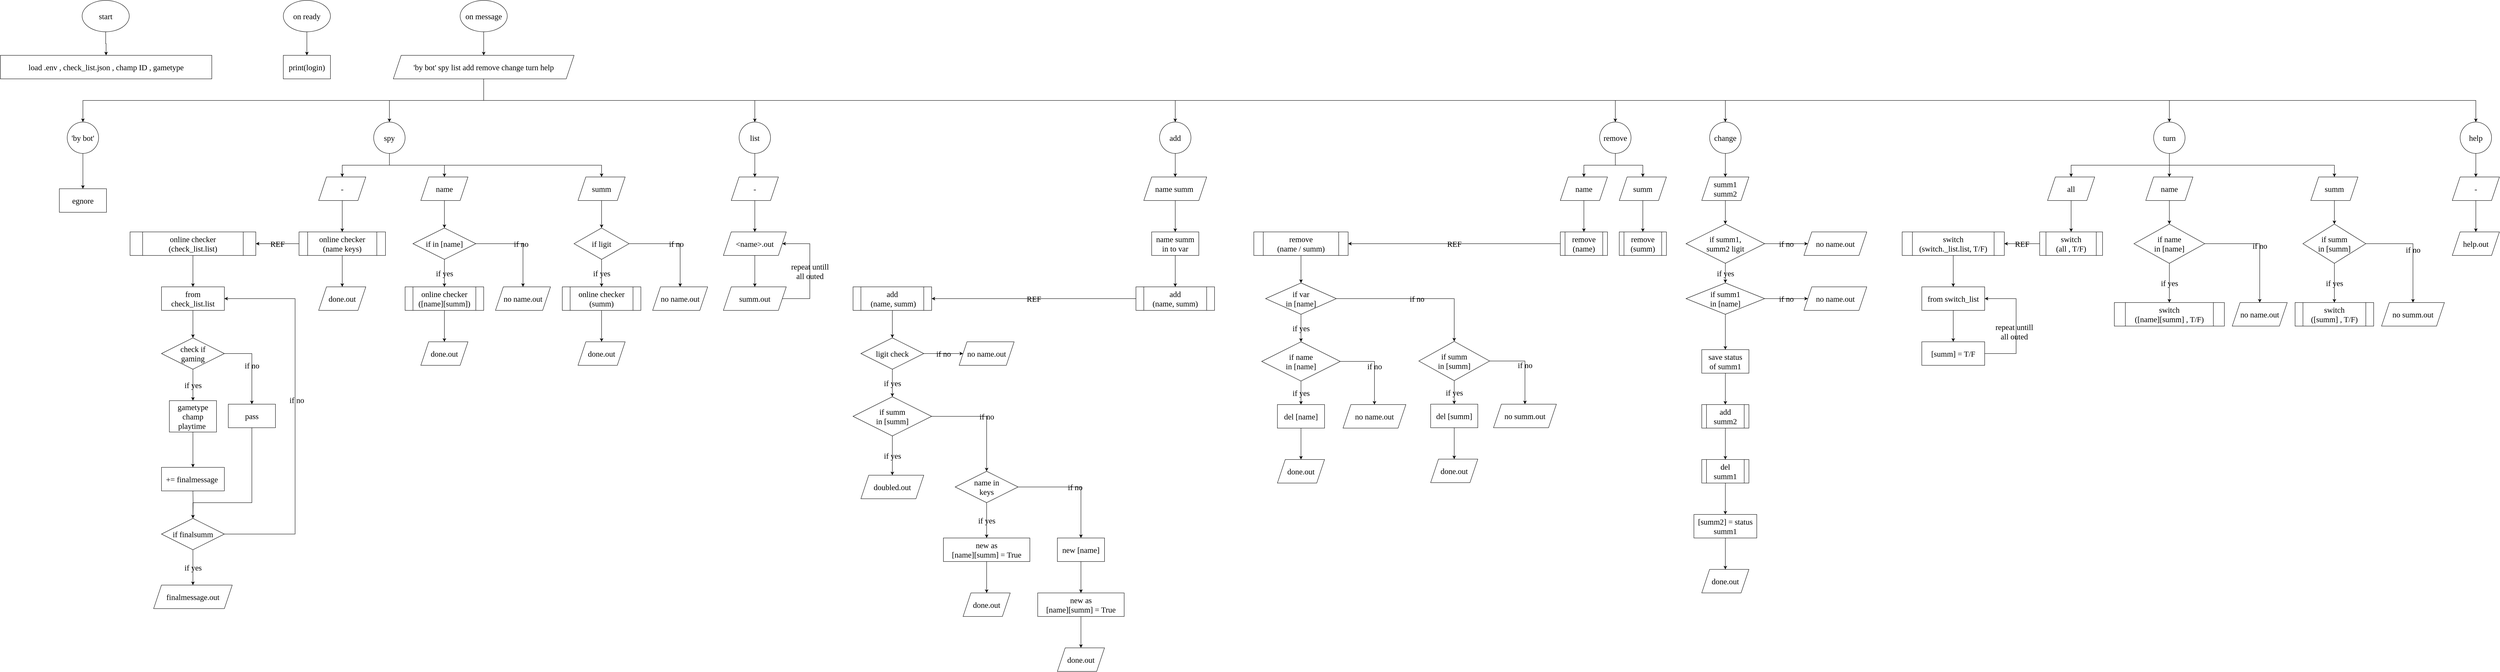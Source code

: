 <mxfile version="14.2.9" type="github">
  <diagram id="tX3UvdbEhSY9bGoHXd9f" name="Page-1">
    <mxGraphModel dx="2249" dy="762" grid="1" gridSize="10" guides="1" tooltips="1" connect="1" arrows="1" fold="1" page="1" pageScale="1" pageWidth="827" pageHeight="1169" background="none" math="0" shadow="0">
      <root>
        <mxCell id="0" />
        <mxCell id="1" parent="0" />
        <mxCell id="SMjvtxCN79PIYDQmCma3-111" value="&amp;nbsp;" style="edgeStyle=orthogonalEdgeStyle;rounded=0;orthogonalLoop=1;jettySize=auto;html=1;fontSize=20;fontFamily=Comic Sans MS;labelBackgroundColor=none;" parent="1" source="05Unn5bryS2KY0BGo1Cg-1" target="SMjvtxCN79PIYDQmCma3-110" edge="1">
          <mxGeometry relative="1" as="geometry" />
        </mxCell>
        <mxCell id="05Unn5bryS2KY0BGo1Cg-1" value="&lt;font style=&quot;font-size: 20px;&quot;&gt;start&lt;/font&gt;" style="ellipse;whiteSpace=wrap;html=1;fontSize=20;fontFamily=Comic Sans MS;fontStyle=0;labelBackgroundColor=none;" parent="1" vertex="1">
          <mxGeometry x="-582" y="130" width="120" height="80" as="geometry" />
        </mxCell>
        <mxCell id="vZP44o0aaJOrGxUDmJDb-39" style="edgeStyle=orthogonalEdgeStyle;rounded=0;orthogonalLoop=1;jettySize=auto;html=1;exitX=0.5;exitY=1;exitDx=0;exitDy=0;fontFamily=Comic Sans MS;fontSize=20;labelBackgroundColor=none;" parent="1" source="vZP44o0aaJOrGxUDmJDb-7" target="vZP44o0aaJOrGxUDmJDb-15" edge="1">
          <mxGeometry relative="1" as="geometry" />
        </mxCell>
        <mxCell id="vZP44o0aaJOrGxUDmJDb-40" style="edgeStyle=orthogonalEdgeStyle;rounded=0;orthogonalLoop=1;jettySize=auto;html=1;exitX=0.5;exitY=1;exitDx=0;exitDy=0;fontFamily=Comic Sans MS;fontSize=20;labelBackgroundColor=none;" parent="1" source="vZP44o0aaJOrGxUDmJDb-7" target="vZP44o0aaJOrGxUDmJDb-21" edge="1">
          <mxGeometry relative="1" as="geometry" />
        </mxCell>
        <mxCell id="vZP44o0aaJOrGxUDmJDb-41" style="edgeStyle=orthogonalEdgeStyle;rounded=0;orthogonalLoop=1;jettySize=auto;html=1;exitX=0.5;exitY=1;exitDx=0;exitDy=0;fontFamily=Comic Sans MS;fontSize=20;labelBackgroundColor=none;" parent="1" source="vZP44o0aaJOrGxUDmJDb-7" target="vZP44o0aaJOrGxUDmJDb-26" edge="1">
          <mxGeometry relative="1" as="geometry" />
        </mxCell>
        <mxCell id="vZP44o0aaJOrGxUDmJDb-42" style="edgeStyle=orthogonalEdgeStyle;rounded=0;orthogonalLoop=1;jettySize=auto;html=1;exitX=0.5;exitY=1;exitDx=0;exitDy=0;fontFamily=Comic Sans MS;fontSize=20;labelBackgroundColor=none;" parent="1" source="vZP44o0aaJOrGxUDmJDb-7" target="vZP44o0aaJOrGxUDmJDb-27" edge="1">
          <mxGeometry relative="1" as="geometry" />
        </mxCell>
        <mxCell id="vZP44o0aaJOrGxUDmJDb-43" style="edgeStyle=orthogonalEdgeStyle;rounded=0;orthogonalLoop=1;jettySize=auto;html=1;exitX=0.5;exitY=1;exitDx=0;exitDy=0;fontFamily=Comic Sans MS;fontSize=20;labelBackgroundColor=none;" parent="1" source="vZP44o0aaJOrGxUDmJDb-7" target="vZP44o0aaJOrGxUDmJDb-28" edge="1">
          <mxGeometry relative="1" as="geometry" />
        </mxCell>
        <mxCell id="vZP44o0aaJOrGxUDmJDb-44" style="edgeStyle=orthogonalEdgeStyle;rounded=0;orthogonalLoop=1;jettySize=auto;html=1;exitX=0.5;exitY=1;exitDx=0;exitDy=0;fontFamily=Comic Sans MS;fontSize=20;labelBackgroundColor=none;" parent="1" source="vZP44o0aaJOrGxUDmJDb-7" target="vZP44o0aaJOrGxUDmJDb-29" edge="1">
          <mxGeometry relative="1" as="geometry" />
        </mxCell>
        <mxCell id="vZP44o0aaJOrGxUDmJDb-45" style="edgeStyle=orthogonalEdgeStyle;rounded=0;orthogonalLoop=1;jettySize=auto;html=1;exitX=0.5;exitY=1;exitDx=0;exitDy=0;fontFamily=Comic Sans MS;fontSize=20;labelBackgroundColor=none;" parent="1" source="vZP44o0aaJOrGxUDmJDb-7" target="vZP44o0aaJOrGxUDmJDb-30" edge="1">
          <mxGeometry relative="1" as="geometry" />
        </mxCell>
        <mxCell id="fgTf1EAei6_Hhcv9gd0b-6" value="" style="edgeStyle=orthogonalEdgeStyle;rounded=0;orthogonalLoop=1;jettySize=auto;html=1;entryX=0.5;entryY=0;entryDx=0;entryDy=0;" edge="1" parent="1" target="fgTf1EAei6_Hhcv9gd0b-5">
          <mxGeometry relative="1" as="geometry">
            <mxPoint x="440" y="325" as="sourcePoint" />
            <mxPoint x="-150" y="435" as="targetPoint" />
            <Array as="points">
              <mxPoint x="440" y="385" />
              <mxPoint x="-580" y="385" />
            </Array>
          </mxGeometry>
        </mxCell>
        <mxCell id="vZP44o0aaJOrGxUDmJDb-7" value="&#39;by bot&#39; spy list add remove change turn help" style="shape=parallelogram;perimeter=parallelogramPerimeter;whiteSpace=wrap;html=1;fixedSize=1;fontFamily=Comic Sans MS;fontSize=20;fontStyle=0;labelBackgroundColor=none;" parent="1" vertex="1">
          <mxGeometry x="210" y="270" width="460" height="60" as="geometry" />
        </mxCell>
        <mxCell id="vZP44o0aaJOrGxUDmJDb-125" value="" style="edgeStyle=orthogonalEdgeStyle;rounded=0;orthogonalLoop=1;jettySize=auto;html=1;fontFamily=Comic Sans MS;fontSize=20;labelBackgroundColor=none;" parent="1" source="vZP44o0aaJOrGxUDmJDb-9" target="vZP44o0aaJOrGxUDmJDb-124" edge="1">
          <mxGeometry relative="1" as="geometry" />
        </mxCell>
        <mxCell id="vZP44o0aaJOrGxUDmJDb-9" value="-" style="shape=parallelogram;perimeter=parallelogramPerimeter;whiteSpace=wrap;html=1;fixedSize=1;fontFamily=Comic Sans MS;fontSize=20;fontStyle=0;labelBackgroundColor=none;" parent="1" vertex="1">
          <mxGeometry x="20" y="580" width="120" height="60" as="geometry" />
        </mxCell>
        <mxCell id="vZP44o0aaJOrGxUDmJDb-139" value="" style="edgeStyle=orthogonalEdgeStyle;rounded=0;orthogonalLoop=1;jettySize=auto;html=1;fontFamily=Comic Sans MS;fontSize=20;labelBackgroundColor=none;" parent="1" source="vZP44o0aaJOrGxUDmJDb-11" target="vZP44o0aaJOrGxUDmJDb-138" edge="1">
          <mxGeometry relative="1" as="geometry" />
        </mxCell>
        <mxCell id="vZP44o0aaJOrGxUDmJDb-11" value="name" style="shape=parallelogram;perimeter=parallelogramPerimeter;whiteSpace=wrap;html=1;fixedSize=1;fontFamily=Comic Sans MS;fontSize=20;fontStyle=0;labelBackgroundColor=none;" parent="1" vertex="1">
          <mxGeometry x="280" y="580" width="120" height="60" as="geometry" />
        </mxCell>
        <mxCell id="vZP44o0aaJOrGxUDmJDb-131" value="" style="edgeStyle=orthogonalEdgeStyle;rounded=0;orthogonalLoop=1;jettySize=auto;html=1;fontFamily=Comic Sans MS;fontSize=20;labelBackgroundColor=none;" parent="1" source="vZP44o0aaJOrGxUDmJDb-13" target="vZP44o0aaJOrGxUDmJDb-130" edge="1">
          <mxGeometry relative="1" as="geometry" />
        </mxCell>
        <mxCell id="vZP44o0aaJOrGxUDmJDb-13" value="summ" style="shape=parallelogram;perimeter=parallelogramPerimeter;whiteSpace=wrap;html=1;fixedSize=1;fontFamily=Comic Sans MS;fontSize=20;fontStyle=0;labelBackgroundColor=none;" parent="1" vertex="1">
          <mxGeometry x="680" y="580" width="120" height="60" as="geometry" />
        </mxCell>
        <mxCell id="vZP44o0aaJOrGxUDmJDb-46" style="edgeStyle=orthogonalEdgeStyle;rounded=0;orthogonalLoop=1;jettySize=auto;html=1;exitX=0.5;exitY=1;exitDx=0;exitDy=0;fontFamily=Comic Sans MS;fontSize=20;labelBackgroundColor=none;" parent="1" source="vZP44o0aaJOrGxUDmJDb-15" target="vZP44o0aaJOrGxUDmJDb-9" edge="1">
          <mxGeometry relative="1" as="geometry" />
        </mxCell>
        <mxCell id="vZP44o0aaJOrGxUDmJDb-47" style="edgeStyle=orthogonalEdgeStyle;rounded=0;orthogonalLoop=1;jettySize=auto;html=1;exitX=0.5;exitY=1;exitDx=0;exitDy=0;fontFamily=Comic Sans MS;fontSize=20;labelBackgroundColor=none;" parent="1" source="vZP44o0aaJOrGxUDmJDb-15" target="vZP44o0aaJOrGxUDmJDb-11" edge="1">
          <mxGeometry relative="1" as="geometry" />
        </mxCell>
        <mxCell id="vZP44o0aaJOrGxUDmJDb-48" style="edgeStyle=orthogonalEdgeStyle;rounded=0;orthogonalLoop=1;jettySize=auto;html=1;exitX=0.5;exitY=1;exitDx=0;exitDy=0;fontFamily=Comic Sans MS;fontSize=20;labelBackgroundColor=none;" parent="1" source="vZP44o0aaJOrGxUDmJDb-15" target="vZP44o0aaJOrGxUDmJDb-13" edge="1">
          <mxGeometry relative="1" as="geometry" />
        </mxCell>
        <mxCell id="vZP44o0aaJOrGxUDmJDb-15" value="spy" style="ellipse;whiteSpace=wrap;html=1;aspect=fixed;labelBackgroundColor=none;fontSize=20;fontFamily=Comic Sans MS;horizontal=1;verticalAlign=middle;" parent="1" vertex="1">
          <mxGeometry x="160" y="440" width="80" height="80" as="geometry" />
        </mxCell>
        <mxCell id="vZP44o0aaJOrGxUDmJDb-49" style="edgeStyle=orthogonalEdgeStyle;rounded=0;orthogonalLoop=1;jettySize=auto;html=1;exitX=0.5;exitY=1;exitDx=0;exitDy=0;fontFamily=Comic Sans MS;fontSize=20;labelBackgroundColor=none;" parent="1" source="vZP44o0aaJOrGxUDmJDb-21" target="vZP44o0aaJOrGxUDmJDb-23" edge="1">
          <mxGeometry relative="1" as="geometry" />
        </mxCell>
        <mxCell id="vZP44o0aaJOrGxUDmJDb-21" value="list" style="ellipse;whiteSpace=wrap;html=1;aspect=fixed;fontSize=20;fontFamily=Comic Sans MS;labelBackgroundColor=none;" parent="1" vertex="1">
          <mxGeometry x="1090" y="440" width="80" height="80" as="geometry" />
        </mxCell>
        <mxCell id="vZP44o0aaJOrGxUDmJDb-86" value="" style="edgeStyle=orthogonalEdgeStyle;rounded=0;orthogonalLoop=1;jettySize=auto;html=1;fontFamily=Comic Sans MS;fontSize=20;labelBackgroundColor=none;" parent="1" source="vZP44o0aaJOrGxUDmJDb-23" target="vZP44o0aaJOrGxUDmJDb-85" edge="1">
          <mxGeometry relative="1" as="geometry" />
        </mxCell>
        <mxCell id="vZP44o0aaJOrGxUDmJDb-23" value="-" style="shape=parallelogram;perimeter=parallelogramPerimeter;whiteSpace=wrap;html=1;fixedSize=1;fontSize=20;fontFamily=Comic Sans MS;labelBackgroundColor=none;" parent="1" vertex="1">
          <mxGeometry x="1070" y="580" width="120" height="60" as="geometry" />
        </mxCell>
        <mxCell id="vZP44o0aaJOrGxUDmJDb-50" style="edgeStyle=orthogonalEdgeStyle;rounded=0;orthogonalLoop=1;jettySize=auto;html=1;fontFamily=Comic Sans MS;fontSize=20;labelBackgroundColor=none;" parent="1" source="vZP44o0aaJOrGxUDmJDb-26" target="vZP44o0aaJOrGxUDmJDb-31" edge="1">
          <mxGeometry relative="1" as="geometry" />
        </mxCell>
        <mxCell id="vZP44o0aaJOrGxUDmJDb-26" value="add" style="ellipse;whiteSpace=wrap;html=1;aspect=fixed;labelBackgroundColor=none;fontFamily=Comic Sans MS;fontSize=20;" parent="1" vertex="1">
          <mxGeometry x="2160" y="440" width="80" height="80" as="geometry" />
        </mxCell>
        <mxCell id="vZP44o0aaJOrGxUDmJDb-51" style="edgeStyle=orthogonalEdgeStyle;rounded=0;orthogonalLoop=1;jettySize=auto;html=1;fontFamily=Comic Sans MS;fontSize=20;labelBackgroundColor=none;" parent="1" source="vZP44o0aaJOrGxUDmJDb-27" target="vZP44o0aaJOrGxUDmJDb-32" edge="1">
          <mxGeometry relative="1" as="geometry" />
        </mxCell>
        <mxCell id="vZP44o0aaJOrGxUDmJDb-52" style="edgeStyle=orthogonalEdgeStyle;rounded=0;orthogonalLoop=1;jettySize=auto;html=1;exitX=0.5;exitY=1;exitDx=0;exitDy=0;fontFamily=Comic Sans MS;fontSize=20;labelBackgroundColor=none;" parent="1" source="vZP44o0aaJOrGxUDmJDb-27" target="vZP44o0aaJOrGxUDmJDb-33" edge="1">
          <mxGeometry relative="1" as="geometry" />
        </mxCell>
        <mxCell id="vZP44o0aaJOrGxUDmJDb-27" value="remove" style="ellipse;whiteSpace=wrap;html=1;aspect=fixed;fontSize=20;fontFamily=Comic Sans MS;labelBackgroundColor=none;" parent="1" vertex="1">
          <mxGeometry x="3280" y="440" width="80" height="80" as="geometry" />
        </mxCell>
        <mxCell id="vZP44o0aaJOrGxUDmJDb-53" style="edgeStyle=orthogonalEdgeStyle;rounded=0;orthogonalLoop=1;jettySize=auto;html=1;fontFamily=Comic Sans MS;fontSize=20;labelBackgroundColor=none;" parent="1" source="vZP44o0aaJOrGxUDmJDb-28" target="vZP44o0aaJOrGxUDmJDb-34" edge="1">
          <mxGeometry relative="1" as="geometry" />
        </mxCell>
        <mxCell id="vZP44o0aaJOrGxUDmJDb-28" value="change" style="ellipse;whiteSpace=wrap;html=1;aspect=fixed;labelBackgroundColor=none;fontFamily=Comic Sans MS;fontSize=20;" parent="1" vertex="1">
          <mxGeometry x="3560" y="440" width="80" height="80" as="geometry" />
        </mxCell>
        <mxCell id="vZP44o0aaJOrGxUDmJDb-55" style="edgeStyle=orthogonalEdgeStyle;rounded=0;orthogonalLoop=1;jettySize=auto;html=1;exitX=0.5;exitY=1;exitDx=0;exitDy=0;fontFamily=Comic Sans MS;fontSize=20;labelBackgroundColor=none;" parent="1" source="vZP44o0aaJOrGxUDmJDb-29" target="vZP44o0aaJOrGxUDmJDb-36" edge="1">
          <mxGeometry relative="1" as="geometry" />
        </mxCell>
        <mxCell id="vZP44o0aaJOrGxUDmJDb-56" style="edgeStyle=orthogonalEdgeStyle;rounded=0;orthogonalLoop=1;jettySize=auto;html=1;exitX=0.5;exitY=1;exitDx=0;exitDy=0;fontFamily=Comic Sans MS;fontSize=20;labelBackgroundColor=none;" parent="1" source="vZP44o0aaJOrGxUDmJDb-29" target="vZP44o0aaJOrGxUDmJDb-35" edge="1">
          <mxGeometry relative="1" as="geometry" />
        </mxCell>
        <mxCell id="vZP44o0aaJOrGxUDmJDb-57" style="edgeStyle=orthogonalEdgeStyle;rounded=0;orthogonalLoop=1;jettySize=auto;html=1;exitX=0.5;exitY=1;exitDx=0;exitDy=0;fontFamily=Comic Sans MS;fontSize=20;labelBackgroundColor=none;" parent="1" source="vZP44o0aaJOrGxUDmJDb-29" target="vZP44o0aaJOrGxUDmJDb-37" edge="1">
          <mxGeometry relative="1" as="geometry" />
        </mxCell>
        <mxCell id="vZP44o0aaJOrGxUDmJDb-29" value="turn" style="ellipse;whiteSpace=wrap;html=1;aspect=fixed;labelBackgroundColor=none;fontFamily=Comic Sans MS;fontSize=20;" parent="1" vertex="1">
          <mxGeometry x="4690" y="440" width="80" height="80" as="geometry" />
        </mxCell>
        <mxCell id="vZP44o0aaJOrGxUDmJDb-58" style="edgeStyle=orthogonalEdgeStyle;rounded=0;orthogonalLoop=1;jettySize=auto;html=1;exitX=0.5;exitY=1;exitDx=0;exitDy=0;fontFamily=Comic Sans MS;fontSize=20;labelBackgroundColor=none;" parent="1" source="vZP44o0aaJOrGxUDmJDb-30" target="vZP44o0aaJOrGxUDmJDb-38" edge="1">
          <mxGeometry relative="1" as="geometry" />
        </mxCell>
        <mxCell id="vZP44o0aaJOrGxUDmJDb-30" value="help" style="ellipse;whiteSpace=wrap;html=1;aspect=fixed;labelBackgroundColor=none;fontFamily=Comic Sans MS;fontSize=20;" parent="1" vertex="1">
          <mxGeometry x="5470" y="440" width="80" height="80" as="geometry" />
        </mxCell>
        <mxCell id="vZP44o0aaJOrGxUDmJDb-62" value="" style="edgeStyle=orthogonalEdgeStyle;rounded=0;orthogonalLoop=1;jettySize=auto;html=1;fontFamily=Comic Sans MS;fontSize=20;labelBackgroundColor=none;" parent="1" source="vZP44o0aaJOrGxUDmJDb-31" target="vZP44o0aaJOrGxUDmJDb-61" edge="1">
          <mxGeometry relative="1" as="geometry" />
        </mxCell>
        <mxCell id="vZP44o0aaJOrGxUDmJDb-31" value="name summ&amp;nbsp;" style="shape=parallelogram;perimeter=parallelogramPerimeter;whiteSpace=wrap;html=1;fixedSize=1;labelBackgroundColor=none;fontFamily=Comic Sans MS;fontSize=20;" parent="1" vertex="1">
          <mxGeometry x="2120" y="580" width="160" height="60" as="geometry" />
        </mxCell>
        <mxCell id="SMjvtxCN79PIYDQmCma3-76" value="" style="edgeStyle=orthogonalEdgeStyle;rounded=0;orthogonalLoop=1;jettySize=auto;html=1;fontSize=20;fontFamily=Comic Sans MS;labelBackgroundColor=none;" parent="1" source="vZP44o0aaJOrGxUDmJDb-32" target="SMjvtxCN79PIYDQmCma3-75" edge="1">
          <mxGeometry relative="1" as="geometry" />
        </mxCell>
        <mxCell id="vZP44o0aaJOrGxUDmJDb-32" value="name" style="shape=parallelogram;perimeter=parallelogramPerimeter;whiteSpace=wrap;html=1;fixedSize=1;labelBackgroundColor=none;fontFamily=Comic Sans MS;fontSize=20;" parent="1" vertex="1">
          <mxGeometry x="3180" y="580" width="120" height="60" as="geometry" />
        </mxCell>
        <mxCell id="SMjvtxCN79PIYDQmCma3-78" value="" style="edgeStyle=orthogonalEdgeStyle;rounded=0;orthogonalLoop=1;jettySize=auto;html=1;fontSize=20;fontFamily=Comic Sans MS;labelBackgroundColor=none;" parent="1" source="vZP44o0aaJOrGxUDmJDb-33" target="SMjvtxCN79PIYDQmCma3-77" edge="1">
          <mxGeometry relative="1" as="geometry" />
        </mxCell>
        <mxCell id="vZP44o0aaJOrGxUDmJDb-33" value="summ" style="shape=parallelogram;perimeter=parallelogramPerimeter;whiteSpace=wrap;html=1;fixedSize=1;labelBackgroundColor=none;fontFamily=Comic Sans MS;fontSize=20;" parent="1" vertex="1">
          <mxGeometry x="3330" y="580" width="120" height="60" as="geometry" />
        </mxCell>
        <mxCell id="SMjvtxCN79PIYDQmCma3-40" value="" style="edgeStyle=orthogonalEdgeStyle;rounded=0;orthogonalLoop=1;jettySize=auto;html=1;fontSize=20;fontFamily=Comic Sans MS;labelBackgroundColor=none;" parent="1" source="vZP44o0aaJOrGxUDmJDb-34" target="SMjvtxCN79PIYDQmCma3-39" edge="1">
          <mxGeometry relative="1" as="geometry" />
        </mxCell>
        <mxCell id="vZP44o0aaJOrGxUDmJDb-34" value="summ1&lt;br style=&quot;font-size: 20px;&quot;&gt;summ2" style="shape=parallelogram;perimeter=parallelogramPerimeter;whiteSpace=wrap;html=1;fixedSize=1;labelBackgroundColor=none;fontFamily=Comic Sans MS;fontSize=20;" parent="1" vertex="1">
          <mxGeometry x="3540" y="580" width="120" height="60" as="geometry" />
        </mxCell>
        <mxCell id="SMjvtxCN79PIYDQmCma3-95" value="" style="edgeStyle=orthogonalEdgeStyle;rounded=0;orthogonalLoop=1;jettySize=auto;html=1;fontSize=20;fontFamily=Comic Sans MS;labelBackgroundColor=none;" parent="1" source="vZP44o0aaJOrGxUDmJDb-35" target="SMjvtxCN79PIYDQmCma3-94" edge="1">
          <mxGeometry relative="1" as="geometry" />
        </mxCell>
        <mxCell id="vZP44o0aaJOrGxUDmJDb-35" value="all" style="shape=parallelogram;perimeter=parallelogramPerimeter;whiteSpace=wrap;html=1;fixedSize=1;labelBackgroundColor=none;fontFamily=Comic Sans MS;fontSize=20;" parent="1" vertex="1">
          <mxGeometry x="4420" y="580" width="120" height="60" as="geometry" />
        </mxCell>
        <mxCell id="SMjvtxCN79PIYDQmCma3-97" value="" style="edgeStyle=orthogonalEdgeStyle;rounded=0;orthogonalLoop=1;jettySize=auto;html=1;fontSize=20;fontFamily=Comic Sans MS;labelBackgroundColor=none;" parent="1" source="vZP44o0aaJOrGxUDmJDb-36" target="SMjvtxCN79PIYDQmCma3-96" edge="1">
          <mxGeometry relative="1" as="geometry" />
        </mxCell>
        <mxCell id="vZP44o0aaJOrGxUDmJDb-36" value="name" style="shape=parallelogram;perimeter=parallelogramPerimeter;whiteSpace=wrap;html=1;fixedSize=1;labelBackgroundColor=none;fontFamily=Comic Sans MS;fontSize=20;" parent="1" vertex="1">
          <mxGeometry x="4670" y="580" width="120" height="60" as="geometry" />
        </mxCell>
        <mxCell id="SMjvtxCN79PIYDQmCma3-104" value="" style="edgeStyle=orthogonalEdgeStyle;rounded=0;orthogonalLoop=1;jettySize=auto;html=1;fontSize=20;fontFamily=Comic Sans MS;labelBackgroundColor=none;" parent="1" source="vZP44o0aaJOrGxUDmJDb-37" target="SMjvtxCN79PIYDQmCma3-103" edge="1">
          <mxGeometry relative="1" as="geometry" />
        </mxCell>
        <mxCell id="vZP44o0aaJOrGxUDmJDb-37" value="summ" style="shape=parallelogram;perimeter=parallelogramPerimeter;whiteSpace=wrap;html=1;fixedSize=1;labelBackgroundColor=none;fontFamily=Comic Sans MS;fontSize=20;" parent="1" vertex="1">
          <mxGeometry x="5090" y="580" width="120" height="60" as="geometry" />
        </mxCell>
        <mxCell id="vZP44o0aaJOrGxUDmJDb-60" value="" style="edgeStyle=orthogonalEdgeStyle;rounded=0;orthogonalLoop=1;jettySize=auto;html=1;fontFamily=Comic Sans MS;fontSize=20;labelBackgroundColor=none;" parent="1" source="vZP44o0aaJOrGxUDmJDb-38" target="vZP44o0aaJOrGxUDmJDb-59" edge="1">
          <mxGeometry relative="1" as="geometry" />
        </mxCell>
        <mxCell id="vZP44o0aaJOrGxUDmJDb-38" value="-" style="shape=parallelogram;perimeter=parallelogramPerimeter;whiteSpace=wrap;html=1;fixedSize=1;labelBackgroundColor=none;fontFamily=Comic Sans MS;fontSize=20;" parent="1" vertex="1">
          <mxGeometry x="5450" y="580" width="120" height="60" as="geometry" />
        </mxCell>
        <mxCell id="vZP44o0aaJOrGxUDmJDb-59" value="help.out" style="shape=parallelogram;perimeter=parallelogramPerimeter;whiteSpace=wrap;html=1;fixedSize=1;labelBackgroundColor=none;fontFamily=Comic Sans MS;fontSize=20;" parent="1" vertex="1">
          <mxGeometry x="5450" y="720" width="120" height="60" as="geometry" />
        </mxCell>
        <mxCell id="SMjvtxCN79PIYDQmCma3-67" value="" style="edgeStyle=orthogonalEdgeStyle;rounded=0;orthogonalLoop=1;jettySize=auto;html=1;fontSize=20;fontFamily=Comic Sans MS;labelBackgroundColor=none;" parent="1" source="vZP44o0aaJOrGxUDmJDb-61" target="SMjvtxCN79PIYDQmCma3-66" edge="1">
          <mxGeometry relative="1" as="geometry" />
        </mxCell>
        <mxCell id="vZP44o0aaJOrGxUDmJDb-61" value="name summ&lt;br style=&quot;font-size: 20px;&quot;&gt;in to var" style="whiteSpace=wrap;html=1;fontFamily=Comic Sans MS;fontSize=20;labelBackgroundColor=none;" parent="1" vertex="1">
          <mxGeometry x="2140" y="720" width="120" height="60" as="geometry" />
        </mxCell>
        <mxCell id="vZP44o0aaJOrGxUDmJDb-80" value="if no" style="edgeStyle=orthogonalEdgeStyle;rounded=0;orthogonalLoop=1;jettySize=auto;html=1;fontFamily=Comic Sans MS;fontSize=20;labelBackgroundColor=none;" parent="1" source="vZP44o0aaJOrGxUDmJDb-63" target="vZP44o0aaJOrGxUDmJDb-79" edge="1">
          <mxGeometry relative="1" as="geometry" />
        </mxCell>
        <mxCell id="SMjvtxCN79PIYDQmCma3-60" value="if yes" style="edgeStyle=orthogonalEdgeStyle;rounded=0;orthogonalLoop=1;jettySize=auto;html=1;fontSize=20;fontFamily=Comic Sans MS;labelBackgroundColor=none;" parent="1" source="vZP44o0aaJOrGxUDmJDb-63" target="SMjvtxCN79PIYDQmCma3-59" edge="1">
          <mxGeometry relative="1" as="geometry" />
        </mxCell>
        <mxCell id="vZP44o0aaJOrGxUDmJDb-63" value="ligit check" style="rhombus;whiteSpace=wrap;html=1;fontFamily=Comic Sans MS;fontSize=20;labelBackgroundColor=none;" parent="1" vertex="1">
          <mxGeometry x="1400" y="990" width="160" height="80" as="geometry" />
        </mxCell>
        <mxCell id="vZP44o0aaJOrGxUDmJDb-78" value="if yes" style="edgeStyle=orthogonalEdgeStyle;rounded=0;orthogonalLoop=1;jettySize=auto;html=1;fontFamily=Comic Sans MS;fontSize=20;labelBackgroundColor=none;" parent="1" source="vZP44o0aaJOrGxUDmJDb-73" target="vZP44o0aaJOrGxUDmJDb-77" edge="1">
          <mxGeometry relative="1" as="geometry" />
        </mxCell>
        <mxCell id="vZP44o0aaJOrGxUDmJDb-82" value="if no" style="edgeStyle=orthogonalEdgeStyle;rounded=0;orthogonalLoop=1;jettySize=auto;html=1;fontFamily=Comic Sans MS;fontSize=20;labelBackgroundColor=none;" parent="1" source="vZP44o0aaJOrGxUDmJDb-73" target="vZP44o0aaJOrGxUDmJDb-81" edge="1">
          <mxGeometry relative="1" as="geometry" />
        </mxCell>
        <mxCell id="vZP44o0aaJOrGxUDmJDb-73" value="name in&lt;br style=&quot;font-size: 20px;&quot;&gt;keys" style="rhombus;whiteSpace=wrap;html=1;fontFamily=Comic Sans MS;fontSize=20;labelBackgroundColor=none;" parent="1" vertex="1">
          <mxGeometry x="1640" y="1330" width="160" height="80" as="geometry" />
        </mxCell>
        <mxCell id="SMjvtxCN79PIYDQmCma3-32" value="" style="edgeStyle=orthogonalEdgeStyle;rounded=0;orthogonalLoop=1;jettySize=auto;html=1;fontSize=20;fontFamily=Comic Sans MS;labelBackgroundColor=none;" parent="1" source="vZP44o0aaJOrGxUDmJDb-77" target="SMjvtxCN79PIYDQmCma3-31" edge="1">
          <mxGeometry relative="1" as="geometry" />
        </mxCell>
        <mxCell id="vZP44o0aaJOrGxUDmJDb-77" value="new as&lt;br style=&quot;font-size: 20px;&quot;&gt;[name][summ] = True" style="whiteSpace=wrap;html=1;fontFamily=Comic Sans MS;fontSize=20;labelBackgroundColor=none;" parent="1" vertex="1">
          <mxGeometry x="1610" y="1500" width="220" height="60" as="geometry" />
        </mxCell>
        <mxCell id="vZP44o0aaJOrGxUDmJDb-79" value="no name.out" style="shape=parallelogram;perimeter=parallelogramPerimeter;whiteSpace=wrap;html=1;fixedSize=1;fontFamily=Comic Sans MS;fontSize=20;labelBackgroundColor=none;" parent="1" vertex="1">
          <mxGeometry x="1650" y="1000" width="140" height="60" as="geometry" />
        </mxCell>
        <mxCell id="vZP44o0aaJOrGxUDmJDb-84" value="" style="edgeStyle=orthogonalEdgeStyle;rounded=0;orthogonalLoop=1;jettySize=auto;html=1;fontFamily=Comic Sans MS;fontSize=20;labelBackgroundColor=none;" parent="1" source="vZP44o0aaJOrGxUDmJDb-81" target="vZP44o0aaJOrGxUDmJDb-83" edge="1">
          <mxGeometry relative="1" as="geometry" />
        </mxCell>
        <mxCell id="vZP44o0aaJOrGxUDmJDb-81" value="new [name]" style="whiteSpace=wrap;html=1;fontFamily=Comic Sans MS;fontSize=20;labelBackgroundColor=none;" parent="1" vertex="1">
          <mxGeometry x="1900" y="1500" width="120" height="60" as="geometry" />
        </mxCell>
        <mxCell id="SMjvtxCN79PIYDQmCma3-34" value="" style="edgeStyle=orthogonalEdgeStyle;rounded=0;orthogonalLoop=1;jettySize=auto;html=1;fontSize=20;fontFamily=Comic Sans MS;labelBackgroundColor=none;" parent="1" source="vZP44o0aaJOrGxUDmJDb-83" target="SMjvtxCN79PIYDQmCma3-33" edge="1">
          <mxGeometry relative="1" as="geometry" />
        </mxCell>
        <mxCell id="vZP44o0aaJOrGxUDmJDb-83" value="new as&lt;br style=&quot;font-size: 20px;&quot;&gt;[name][summ] = True" style="whiteSpace=wrap;html=1;fontFamily=Comic Sans MS;fontSize=20;labelBackgroundColor=none;" parent="1" vertex="1">
          <mxGeometry x="1850" y="1640" width="220" height="60" as="geometry" />
        </mxCell>
        <mxCell id="vZP44o0aaJOrGxUDmJDb-88" value="" style="edgeStyle=orthogonalEdgeStyle;rounded=0;orthogonalLoop=1;jettySize=auto;html=1;fontFamily=Comic Sans MS;fontSize=20;labelBackgroundColor=none;" parent="1" source="vZP44o0aaJOrGxUDmJDb-85" target="vZP44o0aaJOrGxUDmJDb-87" edge="1">
          <mxGeometry relative="1" as="geometry" />
        </mxCell>
        <mxCell id="vZP44o0aaJOrGxUDmJDb-85" value="&amp;lt;name&amp;gt;.out" style="shape=parallelogram;perimeter=parallelogramPerimeter;whiteSpace=wrap;html=1;fixedSize=1;fontSize=20;fontFamily=Comic Sans MS;labelBackgroundColor=none;" parent="1" vertex="1">
          <mxGeometry x="1050" y="720" width="160" height="60" as="geometry" />
        </mxCell>
        <mxCell id="vZP44o0aaJOrGxUDmJDb-96" value="repeat untill&lt;br style=&quot;font-size: 20px;&quot;&gt;all outed" style="edgeStyle=orthogonalEdgeStyle;rounded=0;orthogonalLoop=1;jettySize=auto;html=1;fontFamily=Comic Sans MS;fontSize=20;labelBackgroundColor=none;" parent="1" source="vZP44o0aaJOrGxUDmJDb-87" target="vZP44o0aaJOrGxUDmJDb-85" edge="1">
          <mxGeometry relative="1" as="geometry">
            <Array as="points">
              <mxPoint x="1270" y="890" />
              <mxPoint x="1270" y="750.0" />
            </Array>
          </mxGeometry>
        </mxCell>
        <mxCell id="vZP44o0aaJOrGxUDmJDb-87" value="summ.out" style="shape=parallelogram;perimeter=parallelogramPerimeter;whiteSpace=wrap;html=1;fixedSize=1;fontSize=20;fontFamily=Comic Sans MS;labelBackgroundColor=none;" parent="1" vertex="1">
          <mxGeometry x="1050" y="860" width="160" height="60" as="geometry" />
        </mxCell>
        <mxCell id="vZP44o0aaJOrGxUDmJDb-100" value="" style="edgeStyle=orthogonalEdgeStyle;rounded=0;orthogonalLoop=1;jettySize=auto;html=1;fontFamily=Comic Sans MS;fontSize=20;labelBackgroundColor=none;" parent="1" source="vZP44o0aaJOrGxUDmJDb-97" target="vZP44o0aaJOrGxUDmJDb-99" edge="1">
          <mxGeometry relative="1" as="geometry" />
        </mxCell>
        <mxCell id="vZP44o0aaJOrGxUDmJDb-97" value="from&lt;br style=&quot;font-size: 20px;&quot;&gt;check_list.list" style="whiteSpace=wrap;html=1;fontFamily=Comic Sans MS;fontSize=20;fontStyle=0;labelBackgroundColor=none;" parent="1" vertex="1">
          <mxGeometry x="-380" y="860" width="160" height="60" as="geometry" />
        </mxCell>
        <mxCell id="vZP44o0aaJOrGxUDmJDb-102" value="if yes" style="edgeStyle=orthogonalEdgeStyle;rounded=0;orthogonalLoop=1;jettySize=auto;html=1;fontFamily=Comic Sans MS;fontSize=20;labelBackgroundColor=none;" parent="1" source="vZP44o0aaJOrGxUDmJDb-99" target="vZP44o0aaJOrGxUDmJDb-101" edge="1">
          <mxGeometry relative="1" as="geometry" />
        </mxCell>
        <mxCell id="vZP44o0aaJOrGxUDmJDb-107" value="if no" style="edgeStyle=orthogonalEdgeStyle;rounded=0;orthogonalLoop=1;jettySize=auto;html=1;fontFamily=Comic Sans MS;fontSize=20;labelBackgroundColor=none;" parent="1" source="vZP44o0aaJOrGxUDmJDb-99" target="vZP44o0aaJOrGxUDmJDb-106" edge="1">
          <mxGeometry relative="1" as="geometry" />
        </mxCell>
        <mxCell id="vZP44o0aaJOrGxUDmJDb-99" value="check if&lt;br style=&quot;font-size: 20px;&quot;&gt;gaming" style="rhombus;whiteSpace=wrap;html=1;fontFamily=Comic Sans MS;fontSize=20;fontStyle=0;labelBackgroundColor=none;" parent="1" vertex="1">
          <mxGeometry x="-380" y="990" width="160" height="80" as="geometry" />
        </mxCell>
        <mxCell id="SMjvtxCN79PIYDQmCma3-2" value="" style="edgeStyle=orthogonalEdgeStyle;rounded=0;orthogonalLoop=1;jettySize=auto;html=1;fontSize=20;fontFamily=Comic Sans MS;labelBackgroundColor=none;" parent="1" source="vZP44o0aaJOrGxUDmJDb-101" target="SMjvtxCN79PIYDQmCma3-1" edge="1">
          <mxGeometry relative="1" as="geometry" />
        </mxCell>
        <mxCell id="vZP44o0aaJOrGxUDmJDb-101" value="gametype&lt;br style=&quot;font-size: 20px;&quot;&gt;champ&lt;br style=&quot;font-size: 20px;&quot;&gt;playtime&amp;nbsp;" style="whiteSpace=wrap;html=1;fontFamily=Comic Sans MS;fontSize=20;fontStyle=0;labelBackgroundColor=none;" parent="1" vertex="1">
          <mxGeometry x="-360" y="1150" width="120" height="80" as="geometry" />
        </mxCell>
        <mxCell id="vZP44o0aaJOrGxUDmJDb-110" value="" style="edgeStyle=orthogonalEdgeStyle;rounded=0;orthogonalLoop=1;jettySize=auto;html=1;fontFamily=Comic Sans MS;fontSize=20;labelBackgroundColor=none;" parent="1" target="vZP44o0aaJOrGxUDmJDb-109" edge="1">
          <mxGeometry relative="1" as="geometry">
            <mxPoint x="-300" y="1380" as="sourcePoint" />
          </mxGeometry>
        </mxCell>
        <mxCell id="SMjvtxCN79PIYDQmCma3-3" style="edgeStyle=orthogonalEdgeStyle;rounded=0;orthogonalLoop=1;jettySize=auto;html=1;entryX=0.5;entryY=0;entryDx=0;entryDy=0;fontSize=20;fontFamily=Comic Sans MS;labelBackgroundColor=none;" parent="1" source="vZP44o0aaJOrGxUDmJDb-106" target="vZP44o0aaJOrGxUDmJDb-109" edge="1">
          <mxGeometry relative="1" as="geometry">
            <Array as="points">
              <mxPoint x="-150" y="1410" />
              <mxPoint x="-300" y="1410" />
            </Array>
          </mxGeometry>
        </mxCell>
        <mxCell id="vZP44o0aaJOrGxUDmJDb-106" value="pass" style="whiteSpace=wrap;html=1;fontFamily=Comic Sans MS;fontSize=20;fontStyle=0;labelBackgroundColor=none;" parent="1" vertex="1">
          <mxGeometry x="-210" y="1159" width="120" height="60" as="geometry" />
        </mxCell>
        <mxCell id="vZP44o0aaJOrGxUDmJDb-111" style="edgeStyle=orthogonalEdgeStyle;rounded=0;orthogonalLoop=1;jettySize=auto;html=1;fontFamily=Comic Sans MS;fontSize=20;labelBackgroundColor=none;" parent="1" source="vZP44o0aaJOrGxUDmJDb-109" target="vZP44o0aaJOrGxUDmJDb-97" edge="1">
          <mxGeometry relative="1" as="geometry">
            <Array as="points">
              <mxPoint x="-40" y="1490" />
              <mxPoint x="-40" y="890" />
            </Array>
          </mxGeometry>
        </mxCell>
        <mxCell id="vZP44o0aaJOrGxUDmJDb-112" value="if no" style="edgeLabel;html=1;align=center;verticalAlign=middle;resizable=0;points=[];fontSize=20;fontFamily=Comic Sans MS;labelBackgroundColor=none;" parent="vZP44o0aaJOrGxUDmJDb-111" vertex="1" connectable="0">
          <mxGeometry x="0.088" y="-4" relative="1" as="geometry">
            <mxPoint as="offset" />
          </mxGeometry>
        </mxCell>
        <mxCell id="vZP44o0aaJOrGxUDmJDb-114" value="if yes" style="edgeStyle=orthogonalEdgeStyle;rounded=0;orthogonalLoop=1;jettySize=auto;html=1;fontFamily=Comic Sans MS;fontSize=20;labelBackgroundColor=none;" parent="1" source="vZP44o0aaJOrGxUDmJDb-109" target="vZP44o0aaJOrGxUDmJDb-113" edge="1">
          <mxGeometry relative="1" as="geometry" />
        </mxCell>
        <mxCell id="vZP44o0aaJOrGxUDmJDb-109" value="if finalsumm" style="rhombus;whiteSpace=wrap;html=1;fontFamily=Comic Sans MS;fontSize=20;fontStyle=0;labelBackgroundColor=none;" parent="1" vertex="1">
          <mxGeometry x="-380" y="1450" width="160" height="80" as="geometry" />
        </mxCell>
        <mxCell id="vZP44o0aaJOrGxUDmJDb-113" value="finalmessage.out" style="shape=parallelogram;perimeter=parallelogramPerimeter;whiteSpace=wrap;html=1;fixedSize=1;fontFamily=Comic Sans MS;fontSize=20;fontStyle=0;labelBackgroundColor=none;" parent="1" vertex="1">
          <mxGeometry x="-400" y="1620" width="200" height="60" as="geometry" />
        </mxCell>
        <mxCell id="vZP44o0aaJOrGxUDmJDb-123" style="edgeStyle=orthogonalEdgeStyle;rounded=0;orthogonalLoop=1;jettySize=auto;html=1;entryX=0.5;entryY=0;entryDx=0;entryDy=0;fontFamily=Comic Sans MS;fontSize=20;labelBackgroundColor=none;" parent="1" source="vZP44o0aaJOrGxUDmJDb-120" target="vZP44o0aaJOrGxUDmJDb-97" edge="1">
          <mxGeometry relative="1" as="geometry" />
        </mxCell>
        <mxCell id="vZP44o0aaJOrGxUDmJDb-120" value="online checker&lt;br style=&quot;font-size: 20px;&quot;&gt;(check_list.list)" style="shape=process;whiteSpace=wrap;html=1;backgroundOutline=1;labelBackgroundColor=none;fontFamily=Comic Sans MS;fontSize=20;" parent="1" vertex="1">
          <mxGeometry x="-460" y="720" width="320" height="60" as="geometry" />
        </mxCell>
        <mxCell id="SMjvtxCN79PIYDQmCma3-21" value="" style="edgeStyle=orthogonalEdgeStyle;rounded=0;orthogonalLoop=1;jettySize=auto;html=1;fontSize=20;fontFamily=Comic Sans MS;labelBackgroundColor=none;" parent="1" source="vZP44o0aaJOrGxUDmJDb-124" target="SMjvtxCN79PIYDQmCma3-20" edge="1">
          <mxGeometry relative="1" as="geometry" />
        </mxCell>
        <mxCell id="SMjvtxCN79PIYDQmCma3-86" value="REF" style="edgeStyle=orthogonalEdgeStyle;rounded=0;orthogonalLoop=1;jettySize=auto;html=1;entryX=1;entryY=0.5;entryDx=0;entryDy=0;fontSize=20;fontFamily=Comic Sans MS;labelBackgroundColor=none;" parent="1" source="vZP44o0aaJOrGxUDmJDb-124" target="vZP44o0aaJOrGxUDmJDb-120" edge="1">
          <mxGeometry relative="1" as="geometry" />
        </mxCell>
        <mxCell id="vZP44o0aaJOrGxUDmJDb-124" value="online checker&lt;br style=&quot;font-size: 20px;&quot;&gt;(name keys)" style="shape=process;whiteSpace=wrap;html=1;backgroundOutline=1;fontFamily=Comic Sans MS;fontSize=20;fontStyle=0;labelBackgroundColor=none;" parent="1" vertex="1">
          <mxGeometry x="-30" y="720" width="220" height="60" as="geometry" />
        </mxCell>
        <mxCell id="SMjvtxCN79PIYDQmCma3-23" value="" style="edgeStyle=orthogonalEdgeStyle;rounded=0;orthogonalLoop=1;jettySize=auto;html=1;fontSize=20;fontFamily=Comic Sans MS;labelBackgroundColor=none;" parent="1" source="vZP44o0aaJOrGxUDmJDb-126" target="SMjvtxCN79PIYDQmCma3-22" edge="1">
          <mxGeometry relative="1" as="geometry" />
        </mxCell>
        <mxCell id="vZP44o0aaJOrGxUDmJDb-126" value="online checker&lt;br style=&quot;font-size: 20px;&quot;&gt;([name][summ])" style="shape=process;whiteSpace=wrap;html=1;backgroundOutline=1;fontFamily=Comic Sans MS;fontSize=20;fontStyle=0;labelBackgroundColor=none;" parent="1" vertex="1">
          <mxGeometry x="240" y="860" width="200" height="60" as="geometry" />
        </mxCell>
        <mxCell id="SMjvtxCN79PIYDQmCma3-25" value="" style="edgeStyle=orthogonalEdgeStyle;rounded=0;orthogonalLoop=1;jettySize=auto;html=1;fontSize=20;fontFamily=Comic Sans MS;labelBackgroundColor=none;" parent="1" source="vZP44o0aaJOrGxUDmJDb-128" target="SMjvtxCN79PIYDQmCma3-24" edge="1">
          <mxGeometry relative="1" as="geometry" />
        </mxCell>
        <mxCell id="vZP44o0aaJOrGxUDmJDb-128" value="online checker&lt;br style=&quot;font-size: 20px;&quot;&gt;(summ)" style="shape=process;whiteSpace=wrap;html=1;backgroundOutline=1;fontFamily=Comic Sans MS;fontSize=20;fontStyle=0;labelBackgroundColor=none;" parent="1" vertex="1">
          <mxGeometry x="640" y="860" width="200" height="60" as="geometry" />
        </mxCell>
        <mxCell id="vZP44o0aaJOrGxUDmJDb-132" value="if yes" style="edgeStyle=orthogonalEdgeStyle;rounded=0;orthogonalLoop=1;jettySize=auto;html=1;exitX=0.5;exitY=1;exitDx=0;exitDy=0;entryX=0.5;entryY=0;entryDx=0;entryDy=0;fontFamily=Comic Sans MS;fontSize=20;labelBackgroundColor=none;" parent="1" source="vZP44o0aaJOrGxUDmJDb-130" target="vZP44o0aaJOrGxUDmJDb-128" edge="1">
          <mxGeometry relative="1" as="geometry" />
        </mxCell>
        <mxCell id="vZP44o0aaJOrGxUDmJDb-137" value="if no" style="edgeStyle=orthogonalEdgeStyle;rounded=0;orthogonalLoop=1;jettySize=auto;html=1;fontFamily=Comic Sans MS;fontSize=20;labelBackgroundColor=none;" parent="1" source="vZP44o0aaJOrGxUDmJDb-130" target="vZP44o0aaJOrGxUDmJDb-136" edge="1">
          <mxGeometry relative="1" as="geometry" />
        </mxCell>
        <mxCell id="vZP44o0aaJOrGxUDmJDb-130" value="if ligit" style="rhombus;whiteSpace=wrap;html=1;fontFamily=Comic Sans MS;fontSize=20;fontStyle=0;labelBackgroundColor=none;" parent="1" vertex="1">
          <mxGeometry x="670" y="710" width="140" height="80" as="geometry" />
        </mxCell>
        <mxCell id="vZP44o0aaJOrGxUDmJDb-136" value="no name.out" style="shape=parallelogram;perimeter=parallelogramPerimeter;whiteSpace=wrap;html=1;fixedSize=1;fontFamily=Comic Sans MS;fontSize=20;fontStyle=0;labelBackgroundColor=none;" parent="1" vertex="1">
          <mxGeometry x="870" y="860" width="140" height="60" as="geometry" />
        </mxCell>
        <mxCell id="vZP44o0aaJOrGxUDmJDb-140" value="if yes" style="edgeStyle=orthogonalEdgeStyle;rounded=0;orthogonalLoop=1;jettySize=auto;html=1;entryX=0.5;entryY=0;entryDx=0;entryDy=0;fontFamily=Comic Sans MS;fontSize=20;labelBackgroundColor=none;" parent="1" source="vZP44o0aaJOrGxUDmJDb-138" target="vZP44o0aaJOrGxUDmJDb-126" edge="1">
          <mxGeometry relative="1" as="geometry" />
        </mxCell>
        <mxCell id="vZP44o0aaJOrGxUDmJDb-142" value="if no" style="edgeStyle=orthogonalEdgeStyle;rounded=0;orthogonalLoop=1;jettySize=auto;html=1;fontFamily=Comic Sans MS;fontSize=20;labelBackgroundColor=none;" parent="1" source="vZP44o0aaJOrGxUDmJDb-138" target="vZP44o0aaJOrGxUDmJDb-141" edge="1">
          <mxGeometry relative="1" as="geometry" />
        </mxCell>
        <mxCell id="vZP44o0aaJOrGxUDmJDb-138" value="if in [name]" style="rhombus;whiteSpace=wrap;html=1;fontFamily=Comic Sans MS;fontSize=20;fontStyle=0;labelBackgroundColor=none;" parent="1" vertex="1">
          <mxGeometry x="260" y="710" width="160" height="80" as="geometry" />
        </mxCell>
        <mxCell id="vZP44o0aaJOrGxUDmJDb-141" value="no name.out" style="shape=parallelogram;perimeter=parallelogramPerimeter;whiteSpace=wrap;html=1;fixedSize=1;fontFamily=Comic Sans MS;fontSize=20;fontStyle=0;labelBackgroundColor=none;" parent="1" vertex="1">
          <mxGeometry x="470" y="860" width="140" height="60" as="geometry" />
        </mxCell>
        <mxCell id="SMjvtxCN79PIYDQmCma3-1" value="&lt;span style=&quot;font-size: 20px;&quot;&gt;+= finalmessage&amp;nbsp;&lt;/span&gt;" style="whiteSpace=wrap;html=1;fontFamily=Comic Sans MS;fontSize=20;fontStyle=0;labelBackgroundColor=none;" parent="1" vertex="1">
          <mxGeometry x="-380" y="1320" width="160" height="60" as="geometry" />
        </mxCell>
        <mxCell id="SMjvtxCN79PIYDQmCma3-11" value="if yes" style="edgeStyle=orthogonalEdgeStyle;rounded=0;orthogonalLoop=1;jettySize=auto;html=1;fontSize=20;fontFamily=Comic Sans MS;labelBackgroundColor=none;" parent="1" source="SMjvtxCN79PIYDQmCma3-8" target="SMjvtxCN79PIYDQmCma3-10" edge="1">
          <mxGeometry relative="1" as="geometry" />
        </mxCell>
        <mxCell id="SMjvtxCN79PIYDQmCma3-13" value="if no" style="edgeStyle=orthogonalEdgeStyle;rounded=0;orthogonalLoop=1;jettySize=auto;html=1;fontSize=20;fontFamily=Comic Sans MS;labelBackgroundColor=none;" parent="1" source="SMjvtxCN79PIYDQmCma3-8" target="SMjvtxCN79PIYDQmCma3-12" edge="1">
          <mxGeometry relative="1" as="geometry" />
        </mxCell>
        <mxCell id="SMjvtxCN79PIYDQmCma3-8" value="if name &lt;br style=&quot;font-size: 20px;&quot;&gt;in [name]" style="rhombus;whiteSpace=wrap;html=1;fontFamily=Comic Sans MS;fontSize=20;labelBackgroundColor=none;" parent="1" vertex="1">
          <mxGeometry x="2420" y="1000" width="200" height="100" as="geometry" />
        </mxCell>
        <mxCell id="SMjvtxCN79PIYDQmCma3-36" value="" style="edgeStyle=orthogonalEdgeStyle;rounded=0;orthogonalLoop=1;jettySize=auto;html=1;fontSize=20;fontFamily=Comic Sans MS;labelBackgroundColor=none;" parent="1" source="SMjvtxCN79PIYDQmCma3-10" target="SMjvtxCN79PIYDQmCma3-35" edge="1">
          <mxGeometry relative="1" as="geometry" />
        </mxCell>
        <mxCell id="SMjvtxCN79PIYDQmCma3-10" value="del [name]" style="whiteSpace=wrap;html=1;fontFamily=Comic Sans MS;fontSize=20;labelBackgroundColor=none;" parent="1" vertex="1">
          <mxGeometry x="2460" y="1160" width="120" height="60" as="geometry" />
        </mxCell>
        <mxCell id="SMjvtxCN79PIYDQmCma3-12" value="no name.out" style="shape=parallelogram;perimeter=parallelogramPerimeter;whiteSpace=wrap;html=1;fixedSize=1;fontFamily=Comic Sans MS;fontSize=20;labelBackgroundColor=none;" parent="1" vertex="1">
          <mxGeometry x="2627" y="1160" width="160" height="60" as="geometry" />
        </mxCell>
        <mxCell id="SMjvtxCN79PIYDQmCma3-17" value="if yes" style="edgeStyle=orthogonalEdgeStyle;rounded=0;orthogonalLoop=1;jettySize=auto;html=1;fontSize=20;fontFamily=Comic Sans MS;labelBackgroundColor=none;" parent="1" source="SMjvtxCN79PIYDQmCma3-14" target="SMjvtxCN79PIYDQmCma3-16" edge="1">
          <mxGeometry relative="1" as="geometry" />
        </mxCell>
        <mxCell id="SMjvtxCN79PIYDQmCma3-19" value="if no" style="edgeStyle=orthogonalEdgeStyle;rounded=0;orthogonalLoop=1;jettySize=auto;html=1;fontSize=20;fontFamily=Comic Sans MS;labelBackgroundColor=none;" parent="1" source="SMjvtxCN79PIYDQmCma3-14" target="SMjvtxCN79PIYDQmCma3-18" edge="1">
          <mxGeometry relative="1" as="geometry" />
        </mxCell>
        <mxCell id="SMjvtxCN79PIYDQmCma3-14" value="if summ&lt;br style=&quot;font-size: 20px;&quot;&gt;in [summ]" style="rhombus;whiteSpace=wrap;html=1;fontFamily=Comic Sans MS;fontSize=20;labelBackgroundColor=none;" parent="1" vertex="1">
          <mxGeometry x="2820" y="999" width="180" height="100" as="geometry" />
        </mxCell>
        <mxCell id="SMjvtxCN79PIYDQmCma3-38" value="" style="edgeStyle=orthogonalEdgeStyle;rounded=0;orthogonalLoop=1;jettySize=auto;html=1;fontSize=20;fontFamily=Comic Sans MS;labelBackgroundColor=none;" parent="1" source="SMjvtxCN79PIYDQmCma3-16" target="SMjvtxCN79PIYDQmCma3-37" edge="1">
          <mxGeometry relative="1" as="geometry" />
        </mxCell>
        <mxCell id="SMjvtxCN79PIYDQmCma3-16" value="del [summ]" style="whiteSpace=wrap;html=1;fontFamily=Comic Sans MS;fontSize=20;labelBackgroundColor=none;" parent="1" vertex="1">
          <mxGeometry x="2850" y="1159" width="120" height="60" as="geometry" />
        </mxCell>
        <mxCell id="SMjvtxCN79PIYDQmCma3-18" value="no summ.out" style="shape=parallelogram;perimeter=parallelogramPerimeter;whiteSpace=wrap;html=1;fixedSize=1;fontFamily=Comic Sans MS;fontSize=20;labelBackgroundColor=none;" parent="1" vertex="1">
          <mxGeometry x="3010" y="1159" width="160" height="60" as="geometry" />
        </mxCell>
        <mxCell id="SMjvtxCN79PIYDQmCma3-20" value="done.out" style="shape=parallelogram;perimeter=parallelogramPerimeter;whiteSpace=wrap;html=1;fixedSize=1;fontFamily=Comic Sans MS;fontSize=20;fontStyle=0;labelBackgroundColor=none;" parent="1" vertex="1">
          <mxGeometry x="20" y="860" width="120" height="60" as="geometry" />
        </mxCell>
        <mxCell id="SMjvtxCN79PIYDQmCma3-22" value="done.out" style="shape=parallelogram;perimeter=parallelogramPerimeter;whiteSpace=wrap;html=1;fixedSize=1;fontFamily=Comic Sans MS;fontSize=20;fontStyle=0;labelBackgroundColor=none;" parent="1" vertex="1">
          <mxGeometry x="280" y="1000" width="120" height="60" as="geometry" />
        </mxCell>
        <mxCell id="SMjvtxCN79PIYDQmCma3-24" value="done.out" style="shape=parallelogram;perimeter=parallelogramPerimeter;whiteSpace=wrap;html=1;fixedSize=1;fontFamily=Comic Sans MS;fontSize=20;fontStyle=0;labelBackgroundColor=none;" parent="1" vertex="1">
          <mxGeometry x="680" y="1000" width="120" height="60" as="geometry" />
        </mxCell>
        <mxCell id="SMjvtxCN79PIYDQmCma3-31" value="done.out" style="shape=parallelogram;perimeter=parallelogramPerimeter;whiteSpace=wrap;html=1;fixedSize=1;fontFamily=Comic Sans MS;fontSize=20;labelBackgroundColor=none;" parent="1" vertex="1">
          <mxGeometry x="1660" y="1640" width="120" height="60" as="geometry" />
        </mxCell>
        <mxCell id="SMjvtxCN79PIYDQmCma3-33" value="done.out" style="shape=parallelogram;perimeter=parallelogramPerimeter;whiteSpace=wrap;html=1;fixedSize=1;fontFamily=Comic Sans MS;fontSize=20;labelBackgroundColor=none;" parent="1" vertex="1">
          <mxGeometry x="1900" y="1780" width="120" height="60" as="geometry" />
        </mxCell>
        <mxCell id="SMjvtxCN79PIYDQmCma3-35" value="done.out" style="shape=parallelogram;perimeter=parallelogramPerimeter;whiteSpace=wrap;html=1;fixedSize=1;fontFamily=Comic Sans MS;fontSize=20;labelBackgroundColor=none;" parent="1" vertex="1">
          <mxGeometry x="2460" y="1300" width="120" height="60" as="geometry" />
        </mxCell>
        <mxCell id="SMjvtxCN79PIYDQmCma3-37" value="done.out" style="shape=parallelogram;perimeter=parallelogramPerimeter;whiteSpace=wrap;html=1;fixedSize=1;fontFamily=Comic Sans MS;fontSize=20;labelBackgroundColor=none;" parent="1" vertex="1">
          <mxGeometry x="2850" y="1299" width="120" height="60" as="geometry" />
        </mxCell>
        <mxCell id="SMjvtxCN79PIYDQmCma3-42" value="if yes" style="edgeStyle=orthogonalEdgeStyle;rounded=0;orthogonalLoop=1;jettySize=auto;html=1;fontSize=20;fontFamily=Comic Sans MS;labelBackgroundColor=none;" parent="1" source="SMjvtxCN79PIYDQmCma3-39" target="SMjvtxCN79PIYDQmCma3-41" edge="1">
          <mxGeometry relative="1" as="geometry" />
        </mxCell>
        <mxCell id="SMjvtxCN79PIYDQmCma3-44" value="if no" style="edgeStyle=orthogonalEdgeStyle;rounded=0;orthogonalLoop=1;jettySize=auto;html=1;fontSize=20;fontFamily=Comic Sans MS;labelBackgroundColor=none;" parent="1" source="SMjvtxCN79PIYDQmCma3-39" target="SMjvtxCN79PIYDQmCma3-43" edge="1">
          <mxGeometry relative="1" as="geometry" />
        </mxCell>
        <mxCell id="SMjvtxCN79PIYDQmCma3-39" value="if summ1,&lt;br style=&quot;font-size: 20px;&quot;&gt;summ2 ligit" style="rhombus;whiteSpace=wrap;html=1;fontFamily=Comic Sans MS;fontSize=20;labelBackgroundColor=none;" parent="1" vertex="1">
          <mxGeometry x="3500" y="700" width="200" height="100" as="geometry" />
        </mxCell>
        <mxCell id="SMjvtxCN79PIYDQmCma3-46" value="if no" style="edgeStyle=orthogonalEdgeStyle;rounded=0;orthogonalLoop=1;jettySize=auto;html=1;fontSize=20;fontFamily=Comic Sans MS;labelBackgroundColor=none;" parent="1" source="SMjvtxCN79PIYDQmCma3-41" target="SMjvtxCN79PIYDQmCma3-45" edge="1">
          <mxGeometry relative="1" as="geometry" />
        </mxCell>
        <mxCell id="SMjvtxCN79PIYDQmCma3-50" value="" style="edgeStyle=orthogonalEdgeStyle;rounded=0;orthogonalLoop=1;jettySize=auto;html=1;fontSize=20;fontFamily=Comic Sans MS;labelBackgroundColor=none;" parent="1" source="SMjvtxCN79PIYDQmCma3-41" target="SMjvtxCN79PIYDQmCma3-49" edge="1">
          <mxGeometry relative="1" as="geometry" />
        </mxCell>
        <mxCell id="SMjvtxCN79PIYDQmCma3-41" value="if summ1&lt;br style=&quot;font-size: 20px;&quot;&gt;in [name]" style="rhombus;whiteSpace=wrap;html=1;fontFamily=Comic Sans MS;fontSize=20;labelBackgroundColor=none;" parent="1" vertex="1">
          <mxGeometry x="3500" y="850" width="200" height="80" as="geometry" />
        </mxCell>
        <mxCell id="SMjvtxCN79PIYDQmCma3-43" value="no name.out" style="shape=parallelogram;perimeter=parallelogramPerimeter;whiteSpace=wrap;html=1;fixedSize=1;fontFamily=Comic Sans MS;fontSize=20;labelBackgroundColor=none;" parent="1" vertex="1">
          <mxGeometry x="3800" y="720" width="160" height="60" as="geometry" />
        </mxCell>
        <mxCell id="SMjvtxCN79PIYDQmCma3-45" value="no name.out" style="shape=parallelogram;perimeter=parallelogramPerimeter;whiteSpace=wrap;html=1;fixedSize=1;fontFamily=Comic Sans MS;fontSize=20;labelBackgroundColor=none;" parent="1" vertex="1">
          <mxGeometry x="3800" y="860" width="160" height="60" as="geometry" />
        </mxCell>
        <mxCell id="SMjvtxCN79PIYDQmCma3-54" value="" style="edgeStyle=orthogonalEdgeStyle;rounded=0;orthogonalLoop=1;jettySize=auto;html=1;fontSize=20;fontFamily=Comic Sans MS;labelBackgroundColor=none;" parent="1" source="SMjvtxCN79PIYDQmCma3-49" target="SMjvtxCN79PIYDQmCma3-53" edge="1">
          <mxGeometry relative="1" as="geometry" />
        </mxCell>
        <mxCell id="SMjvtxCN79PIYDQmCma3-49" value="save status&lt;br style=&quot;font-size: 20px;&quot;&gt;of summ1" style="whiteSpace=wrap;html=1;fontFamily=Comic Sans MS;fontSize=20;labelBackgroundColor=none;" parent="1" vertex="1">
          <mxGeometry x="3540" y="1020" width="120" height="60" as="geometry" />
        </mxCell>
        <mxCell id="SMjvtxCN79PIYDQmCma3-56" value="" style="edgeStyle=orthogonalEdgeStyle;rounded=0;orthogonalLoop=1;jettySize=auto;html=1;fontSize=20;fontFamily=Comic Sans MS;labelBackgroundColor=none;" parent="1" source="SMjvtxCN79PIYDQmCma3-53" target="SMjvtxCN79PIYDQmCma3-55" edge="1">
          <mxGeometry relative="1" as="geometry" />
        </mxCell>
        <mxCell id="SMjvtxCN79PIYDQmCma3-53" value="add&lt;br style=&quot;font-size: 20px;&quot;&gt;summ2" style="shape=process;whiteSpace=wrap;html=1;backgroundOutline=1;fontFamily=Comic Sans MS;fontSize=20;labelBackgroundColor=none;" parent="1" vertex="1">
          <mxGeometry x="3540" y="1160" width="120" height="60" as="geometry" />
        </mxCell>
        <mxCell id="fgTf1EAei6_Hhcv9gd0b-2" value="" style="edgeStyle=orthogonalEdgeStyle;rounded=0;orthogonalLoop=1;jettySize=auto;html=1;" edge="1" parent="1" source="SMjvtxCN79PIYDQmCma3-55" target="fgTf1EAei6_Hhcv9gd0b-1">
          <mxGeometry relative="1" as="geometry" />
        </mxCell>
        <mxCell id="SMjvtxCN79PIYDQmCma3-55" value="del&lt;br style=&quot;font-size: 20px;&quot;&gt;summ1" style="shape=process;whiteSpace=wrap;html=1;backgroundOutline=1;fontFamily=Comic Sans MS;fontSize=20;labelBackgroundColor=none;" parent="1" vertex="1">
          <mxGeometry x="3540" y="1300" width="120" height="60" as="geometry" />
        </mxCell>
        <mxCell id="SMjvtxCN79PIYDQmCma3-61" value="if no" style="edgeStyle=orthogonalEdgeStyle;rounded=0;orthogonalLoop=1;jettySize=auto;html=1;exitX=1;exitY=0.5;exitDx=0;exitDy=0;fontSize=20;fontFamily=Comic Sans MS;labelBackgroundColor=none;" parent="1" source="SMjvtxCN79PIYDQmCma3-59" target="vZP44o0aaJOrGxUDmJDb-73" edge="1">
          <mxGeometry relative="1" as="geometry" />
        </mxCell>
        <mxCell id="SMjvtxCN79PIYDQmCma3-63" value="if yes" style="edgeStyle=orthogonalEdgeStyle;rounded=0;orthogonalLoop=1;jettySize=auto;html=1;fontSize=20;fontFamily=Comic Sans MS;labelBackgroundColor=none;" parent="1" source="SMjvtxCN79PIYDQmCma3-59" target="SMjvtxCN79PIYDQmCma3-62" edge="1">
          <mxGeometry relative="1" as="geometry" />
        </mxCell>
        <mxCell id="SMjvtxCN79PIYDQmCma3-59" value="if summ&lt;br style=&quot;font-size: 20px;&quot;&gt;in [summ]" style="rhombus;whiteSpace=wrap;html=1;fontFamily=Comic Sans MS;fontSize=20;labelBackgroundColor=none;" parent="1" vertex="1">
          <mxGeometry x="1380" y="1140" width="200" height="100" as="geometry" />
        </mxCell>
        <mxCell id="SMjvtxCN79PIYDQmCma3-62" value="doubled.out" style="shape=parallelogram;perimeter=parallelogramPerimeter;whiteSpace=wrap;html=1;fixedSize=1;fontFamily=Comic Sans MS;fontSize=20;labelBackgroundColor=none;" parent="1" vertex="1">
          <mxGeometry x="1400" y="1340" width="160" height="60" as="geometry" />
        </mxCell>
        <mxCell id="SMjvtxCN79PIYDQmCma3-65" style="edgeStyle=orthogonalEdgeStyle;rounded=0;orthogonalLoop=1;jettySize=auto;html=1;fontSize=20;fontFamily=Comic Sans MS;labelBackgroundColor=none;" parent="1" source="SMjvtxCN79PIYDQmCma3-64" target="vZP44o0aaJOrGxUDmJDb-63" edge="1">
          <mxGeometry relative="1" as="geometry" />
        </mxCell>
        <mxCell id="SMjvtxCN79PIYDQmCma3-64" value="add&lt;br style=&quot;font-size: 20px;&quot;&gt;&amp;nbsp;(name, summ)" style="shape=process;whiteSpace=wrap;html=1;backgroundOutline=1;shadow=0;glass=0;fontSize=20;fontFamily=Comic Sans MS;labelBackgroundColor=none;" parent="1" vertex="1">
          <mxGeometry x="1380" y="860" width="200" height="60" as="geometry" />
        </mxCell>
        <mxCell id="SMjvtxCN79PIYDQmCma3-85" value="REF" style="edgeStyle=orthogonalEdgeStyle;rounded=0;orthogonalLoop=1;jettySize=auto;html=1;exitX=0;exitY=0.5;exitDx=0;exitDy=0;entryX=1;entryY=0.5;entryDx=0;entryDy=0;fontSize=20;fontFamily=Comic Sans MS;labelBackgroundColor=none;" parent="1" source="SMjvtxCN79PIYDQmCma3-66" target="SMjvtxCN79PIYDQmCma3-64" edge="1">
          <mxGeometry relative="1" as="geometry" />
        </mxCell>
        <mxCell id="SMjvtxCN79PIYDQmCma3-66" value="add&lt;br style=&quot;font-size: 20px;&quot;&gt;(name, summ)" style="shape=process;whiteSpace=wrap;html=1;backgroundOutline=1;fontFamily=Comic Sans MS;fontSize=20;labelBackgroundColor=none;" parent="1" vertex="1">
          <mxGeometry x="2100" y="860" width="200" height="60" as="geometry" />
        </mxCell>
        <mxCell id="SMjvtxCN79PIYDQmCma3-70" value="" style="edgeStyle=orthogonalEdgeStyle;rounded=0;orthogonalLoop=1;jettySize=auto;html=1;fontSize=20;fontFamily=Comic Sans MS;labelBackgroundColor=none;" parent="1" source="SMjvtxCN79PIYDQmCma3-68" target="SMjvtxCN79PIYDQmCma3-69" edge="1">
          <mxGeometry relative="1" as="geometry" />
        </mxCell>
        <mxCell id="SMjvtxCN79PIYDQmCma3-68" value="remove&lt;br style=&quot;font-size: 20px;&quot;&gt;(name / summ)" style="shape=process;whiteSpace=wrap;html=1;backgroundOutline=1;shadow=0;glass=0;fontSize=20;fontFamily=Comic Sans MS;labelBackgroundColor=none;" parent="1" vertex="1">
          <mxGeometry x="2400" y="720" width="240" height="60" as="geometry" />
        </mxCell>
        <mxCell id="SMjvtxCN79PIYDQmCma3-71" value="if yes" style="edgeStyle=orthogonalEdgeStyle;rounded=0;orthogonalLoop=1;jettySize=auto;html=1;exitX=0.5;exitY=1;exitDx=0;exitDy=0;fontSize=20;fontFamily=Comic Sans MS;labelBackgroundColor=none;" parent="1" source="SMjvtxCN79PIYDQmCma3-69" target="SMjvtxCN79PIYDQmCma3-8" edge="1">
          <mxGeometry relative="1" as="geometry" />
        </mxCell>
        <mxCell id="SMjvtxCN79PIYDQmCma3-74" value="if no" style="edgeStyle=orthogonalEdgeStyle;rounded=0;orthogonalLoop=1;jettySize=auto;html=1;fontSize=20;fontFamily=Comic Sans MS;labelBackgroundColor=none;" parent="1" source="SMjvtxCN79PIYDQmCma3-69" target="SMjvtxCN79PIYDQmCma3-14" edge="1">
          <mxGeometry relative="1" as="geometry" />
        </mxCell>
        <mxCell id="SMjvtxCN79PIYDQmCma3-69" value="if var&lt;br style=&quot;font-size: 20px;&quot;&gt;in [name]" style="rhombus;whiteSpace=wrap;html=1;shadow=0;fontSize=20;glass=0;fontFamily=Comic Sans MS;labelBackgroundColor=none;" parent="1" vertex="1">
          <mxGeometry x="2430" y="850" width="180" height="80" as="geometry" />
        </mxCell>
        <mxCell id="SMjvtxCN79PIYDQmCma3-84" value="REF" style="edgeStyle=orthogonalEdgeStyle;rounded=0;orthogonalLoop=1;jettySize=auto;html=1;entryX=1;entryY=0.5;entryDx=0;entryDy=0;fontSize=20;fontFamily=Comic Sans MS;labelBackgroundColor=none;" parent="1" source="SMjvtxCN79PIYDQmCma3-75" target="SMjvtxCN79PIYDQmCma3-68" edge="1">
          <mxGeometry relative="1" as="geometry" />
        </mxCell>
        <mxCell id="SMjvtxCN79PIYDQmCma3-75" value="remove&lt;br style=&quot;font-size: 20px;&quot;&gt;(name)" style="shape=process;whiteSpace=wrap;html=1;backgroundOutline=1;fontFamily=Comic Sans MS;fontSize=20;labelBackgroundColor=none;" parent="1" vertex="1">
          <mxGeometry x="3180" y="720" width="120" height="60" as="geometry" />
        </mxCell>
        <mxCell id="SMjvtxCN79PIYDQmCma3-77" value="remove&lt;br style=&quot;font-size: 20px;&quot;&gt;(summ)" style="shape=process;whiteSpace=wrap;html=1;backgroundOutline=1;fontFamily=Comic Sans MS;fontSize=20;labelBackgroundColor=none;" parent="1" vertex="1">
          <mxGeometry x="3330" y="720" width="120" height="60" as="geometry" />
        </mxCell>
        <mxCell id="SMjvtxCN79PIYDQmCma3-89" value="" style="edgeStyle=orthogonalEdgeStyle;rounded=0;orthogonalLoop=1;jettySize=auto;html=1;fontSize=20;fontFamily=Comic Sans MS;labelBackgroundColor=none;" parent="1" source="SMjvtxCN79PIYDQmCma3-87" target="SMjvtxCN79PIYDQmCma3-88" edge="1">
          <mxGeometry relative="1" as="geometry" />
        </mxCell>
        <mxCell id="SMjvtxCN79PIYDQmCma3-87" value="switch&lt;br style=&quot;font-size: 20px;&quot;&gt;(switch._list.list, T/F)" style="shape=process;whiteSpace=wrap;html=1;backgroundOutline=1;shadow=0;glass=0;fontSize=20;fontFamily=Comic Sans MS;labelBackgroundColor=none;" parent="1" vertex="1">
          <mxGeometry x="4050" y="720" width="260" height="60" as="geometry" />
        </mxCell>
        <mxCell id="SMjvtxCN79PIYDQmCma3-91" value="" style="edgeStyle=orthogonalEdgeStyle;rounded=0;orthogonalLoop=1;jettySize=auto;html=1;fontSize=20;fontFamily=Comic Sans MS;labelBackgroundColor=none;" parent="1" source="SMjvtxCN79PIYDQmCma3-88" target="SMjvtxCN79PIYDQmCma3-90" edge="1">
          <mxGeometry relative="1" as="geometry" />
        </mxCell>
        <mxCell id="SMjvtxCN79PIYDQmCma3-88" value="from switch_list" style="whiteSpace=wrap;html=1;shadow=0;fontSize=20;glass=0;fontFamily=Comic Sans MS;labelBackgroundColor=none;" parent="1" vertex="1">
          <mxGeometry x="4100" y="860" width="160" height="60" as="geometry" />
        </mxCell>
        <mxCell id="SMjvtxCN79PIYDQmCma3-92" style="edgeStyle=orthogonalEdgeStyle;rounded=0;orthogonalLoop=1;jettySize=auto;html=1;entryX=1;entryY=0.5;entryDx=0;entryDy=0;fontSize=20;fontFamily=Comic Sans MS;labelBackgroundColor=none;" parent="1" source="SMjvtxCN79PIYDQmCma3-90" target="SMjvtxCN79PIYDQmCma3-88" edge="1">
          <mxGeometry relative="1" as="geometry">
            <Array as="points">
              <mxPoint x="4340" y="1030" />
              <mxPoint x="4340" y="890" />
            </Array>
          </mxGeometry>
        </mxCell>
        <mxCell id="SMjvtxCN79PIYDQmCma3-93" value="repeat untill&lt;br style=&quot;font-size: 20px;&quot;&gt;all outed" style="edgeLabel;html=1;align=center;verticalAlign=middle;resizable=0;points=[];fontSize=20;fontFamily=Comic Sans MS;labelBackgroundColor=none;" parent="SMjvtxCN79PIYDQmCma3-92" vertex="1" connectable="0">
          <mxGeometry x="-0.093" y="5" relative="1" as="geometry">
            <mxPoint as="offset" />
          </mxGeometry>
        </mxCell>
        <mxCell id="SMjvtxCN79PIYDQmCma3-90" value="[summ] = T/F" style="whiteSpace=wrap;html=1;shadow=0;fontSize=20;glass=0;fontFamily=Comic Sans MS;labelBackgroundColor=none;" parent="1" vertex="1">
          <mxGeometry x="4100" y="1000" width="160" height="60" as="geometry" />
        </mxCell>
        <mxCell id="SMjvtxCN79PIYDQmCma3-100" value="REF" style="edgeStyle=orthogonalEdgeStyle;rounded=0;orthogonalLoop=1;jettySize=auto;html=1;entryX=1;entryY=0.5;entryDx=0;entryDy=0;fontSize=20;fontFamily=Comic Sans MS;labelBackgroundColor=none;" parent="1" source="SMjvtxCN79PIYDQmCma3-94" target="SMjvtxCN79PIYDQmCma3-87" edge="1">
          <mxGeometry relative="1" as="geometry" />
        </mxCell>
        <mxCell id="SMjvtxCN79PIYDQmCma3-94" value="switch&lt;br style=&quot;font-size: 20px;&quot;&gt;(all , T/F)" style="shape=process;whiteSpace=wrap;html=1;backgroundOutline=1;fontFamily=Comic Sans MS;fontSize=20;labelBackgroundColor=none;" parent="1" vertex="1">
          <mxGeometry x="4400" y="720" width="160" height="60" as="geometry" />
        </mxCell>
        <mxCell id="SMjvtxCN79PIYDQmCma3-99" value="if yes" style="edgeStyle=orthogonalEdgeStyle;rounded=0;orthogonalLoop=1;jettySize=auto;html=1;fontSize=20;fontFamily=Comic Sans MS;labelBackgroundColor=none;" parent="1" source="SMjvtxCN79PIYDQmCma3-96" target="SMjvtxCN79PIYDQmCma3-98" edge="1">
          <mxGeometry relative="1" as="geometry" />
        </mxCell>
        <mxCell id="SMjvtxCN79PIYDQmCma3-102" value="if no" style="edgeStyle=orthogonalEdgeStyle;rounded=0;orthogonalLoop=1;jettySize=auto;html=1;fontSize=20;fontFamily=Comic Sans MS;labelBackgroundColor=none;" parent="1" source="SMjvtxCN79PIYDQmCma3-96" target="SMjvtxCN79PIYDQmCma3-101" edge="1">
          <mxGeometry relative="1" as="geometry" />
        </mxCell>
        <mxCell id="SMjvtxCN79PIYDQmCma3-96" value="if name&lt;br style=&quot;font-size: 20px;&quot;&gt;in [name]" style="rhombus;whiteSpace=wrap;html=1;fontFamily=Comic Sans MS;fontSize=20;labelBackgroundColor=none;" parent="1" vertex="1">
          <mxGeometry x="4640" y="700" width="180" height="100" as="geometry" />
        </mxCell>
        <mxCell id="SMjvtxCN79PIYDQmCma3-98" value="switch&lt;br style=&quot;font-size: 20px;&quot;&gt;([name][summ] , T/F)" style="shape=process;whiteSpace=wrap;html=1;backgroundOutline=1;fontFamily=Comic Sans MS;fontSize=20;labelBackgroundColor=none;" parent="1" vertex="1">
          <mxGeometry x="4590" y="900" width="280" height="60" as="geometry" />
        </mxCell>
        <mxCell id="SMjvtxCN79PIYDQmCma3-101" value="no name.out" style="shape=parallelogram;perimeter=parallelogramPerimeter;whiteSpace=wrap;html=1;fixedSize=1;fontFamily=Comic Sans MS;fontSize=20;labelBackgroundColor=none;" parent="1" vertex="1">
          <mxGeometry x="4890" y="900" width="140" height="60" as="geometry" />
        </mxCell>
        <mxCell id="SMjvtxCN79PIYDQmCma3-106" value="if yes" style="edgeStyle=orthogonalEdgeStyle;rounded=0;orthogonalLoop=1;jettySize=auto;html=1;fontSize=20;fontFamily=Comic Sans MS;labelBackgroundColor=none;" parent="1" source="SMjvtxCN79PIYDQmCma3-103" target="SMjvtxCN79PIYDQmCma3-105" edge="1">
          <mxGeometry relative="1" as="geometry" />
        </mxCell>
        <mxCell id="SMjvtxCN79PIYDQmCma3-108" value="if no" style="edgeStyle=orthogonalEdgeStyle;rounded=0;orthogonalLoop=1;jettySize=auto;html=1;fontSize=20;fontFamily=Comic Sans MS;labelBackgroundColor=none;" parent="1" source="SMjvtxCN79PIYDQmCma3-103" target="SMjvtxCN79PIYDQmCma3-107" edge="1">
          <mxGeometry relative="1" as="geometry" />
        </mxCell>
        <mxCell id="SMjvtxCN79PIYDQmCma3-103" value="if summ&lt;br style=&quot;font-size: 20px;&quot;&gt;in [summ]" style="rhombus;whiteSpace=wrap;html=1;fontFamily=Comic Sans MS;fontSize=20;labelBackgroundColor=none;" parent="1" vertex="1">
          <mxGeometry x="5070" y="700" width="160" height="100" as="geometry" />
        </mxCell>
        <mxCell id="SMjvtxCN79PIYDQmCma3-105" value="switch&lt;br style=&quot;font-size: 20px;&quot;&gt;([summ] , T/F)" style="shape=process;whiteSpace=wrap;html=1;backgroundOutline=1;fontFamily=Comic Sans MS;fontSize=20;labelBackgroundColor=none;" parent="1" vertex="1">
          <mxGeometry x="5050" y="900" width="200" height="60" as="geometry" />
        </mxCell>
        <mxCell id="SMjvtxCN79PIYDQmCma3-107" value="no summ.out" style="shape=parallelogram;perimeter=parallelogramPerimeter;whiteSpace=wrap;html=1;fixedSize=1;fontFamily=Comic Sans MS;fontSize=20;labelBackgroundColor=none;" parent="1" vertex="1">
          <mxGeometry x="5270" y="900" width="160" height="60" as="geometry" />
        </mxCell>
        <mxCell id="SMjvtxCN79PIYDQmCma3-110" value="load .env , check_list.json , champ ID , gametype" style="whiteSpace=wrap;html=1;fontFamily=Comic Sans MS;fontSize=20;fontStyle=0;labelBackgroundColor=none;" parent="1" vertex="1">
          <mxGeometry x="-790" y="270" width="538" height="60" as="geometry" />
        </mxCell>
        <mxCell id="SMjvtxCN79PIYDQmCma3-118" value="" style="edgeStyle=orthogonalEdgeStyle;rounded=0;orthogonalLoop=1;jettySize=auto;html=1;fontSize=20;fontFamily=Comic Sans MS;labelBackgroundColor=none;" parent="1" source="SMjvtxCN79PIYDQmCma3-116" target="SMjvtxCN79PIYDQmCma3-117" edge="1">
          <mxGeometry relative="1" as="geometry" />
        </mxCell>
        <mxCell id="SMjvtxCN79PIYDQmCma3-116" value="on ready" style="ellipse;whiteSpace=wrap;html=1;shadow=0;glass=0;fontSize=20;fontFamily=Comic Sans MS;labelBackgroundColor=none;" parent="1" vertex="1">
          <mxGeometry x="-70" y="130" width="120" height="80" as="geometry" />
        </mxCell>
        <mxCell id="SMjvtxCN79PIYDQmCma3-117" value="print(login)" style="whiteSpace=wrap;html=1;shadow=0;fontSize=20;glass=0;fontFamily=Comic Sans MS;labelBackgroundColor=none;" parent="1" vertex="1">
          <mxGeometry x="-70" y="270" width="120" height="60" as="geometry" />
        </mxCell>
        <mxCell id="SMjvtxCN79PIYDQmCma3-120" style="edgeStyle=orthogonalEdgeStyle;rounded=0;orthogonalLoop=1;jettySize=auto;html=1;exitX=0.5;exitY=1;exitDx=0;exitDy=0;entryX=0.5;entryY=0;entryDx=0;entryDy=0;fontSize=20;fontFamily=Comic Sans MS;labelBackgroundColor=none;" parent="1" source="SMjvtxCN79PIYDQmCma3-119" target="vZP44o0aaJOrGxUDmJDb-7" edge="1">
          <mxGeometry relative="1" as="geometry" />
        </mxCell>
        <mxCell id="SMjvtxCN79PIYDQmCma3-119" value="on message" style="ellipse;whiteSpace=wrap;html=1;shadow=0;glass=0;fontSize=20;fontFamily=Comic Sans MS;labelBackgroundColor=none;" parent="1" vertex="1">
          <mxGeometry x="380" y="130" width="120" height="80" as="geometry" />
        </mxCell>
        <mxCell id="fgTf1EAei6_Hhcv9gd0b-4" value="" style="edgeStyle=orthogonalEdgeStyle;rounded=0;orthogonalLoop=1;jettySize=auto;html=1;" edge="1" parent="1" source="fgTf1EAei6_Hhcv9gd0b-1" target="fgTf1EAei6_Hhcv9gd0b-3">
          <mxGeometry relative="1" as="geometry" />
        </mxCell>
        <mxCell id="fgTf1EAei6_Hhcv9gd0b-1" value="[summ2] = status summ1" style="whiteSpace=wrap;html=1;fontFamily=Comic Sans MS;fontSize=20;" vertex="1" parent="1">
          <mxGeometry x="3520" y="1440" width="160" height="60" as="geometry" />
        </mxCell>
        <mxCell id="fgTf1EAei6_Hhcv9gd0b-3" value="done.out" style="shape=parallelogram;perimeter=parallelogramPerimeter;whiteSpace=wrap;html=1;fixedSize=1;fontFamily=Comic Sans MS;fontSize=20;" vertex="1" parent="1">
          <mxGeometry x="3540" y="1580" width="120" height="60" as="geometry" />
        </mxCell>
        <mxCell id="fgTf1EAei6_Hhcv9gd0b-8" value="" style="edgeStyle=orthogonalEdgeStyle;rounded=0;orthogonalLoop=1;jettySize=auto;html=1;" edge="1" parent="1" source="fgTf1EAei6_Hhcv9gd0b-5" target="fgTf1EAei6_Hhcv9gd0b-7">
          <mxGeometry relative="1" as="geometry" />
        </mxCell>
        <mxCell id="fgTf1EAei6_Hhcv9gd0b-5" value="&#39;by bot&#39;" style="ellipse;whiteSpace=wrap;html=1;fontFamily=Comic Sans MS;fontSize=20;fontStyle=0;" vertex="1" parent="1">
          <mxGeometry x="-620" y="440" width="80" height="80" as="geometry" />
        </mxCell>
        <mxCell id="fgTf1EAei6_Hhcv9gd0b-7" value="egnore" style="whiteSpace=wrap;html=1;fontFamily=Comic Sans MS;fontSize=20;fontStyle=0;" vertex="1" parent="1">
          <mxGeometry x="-640" y="610" width="120" height="60" as="geometry" />
        </mxCell>
      </root>
    </mxGraphModel>
  </diagram>
</mxfile>
